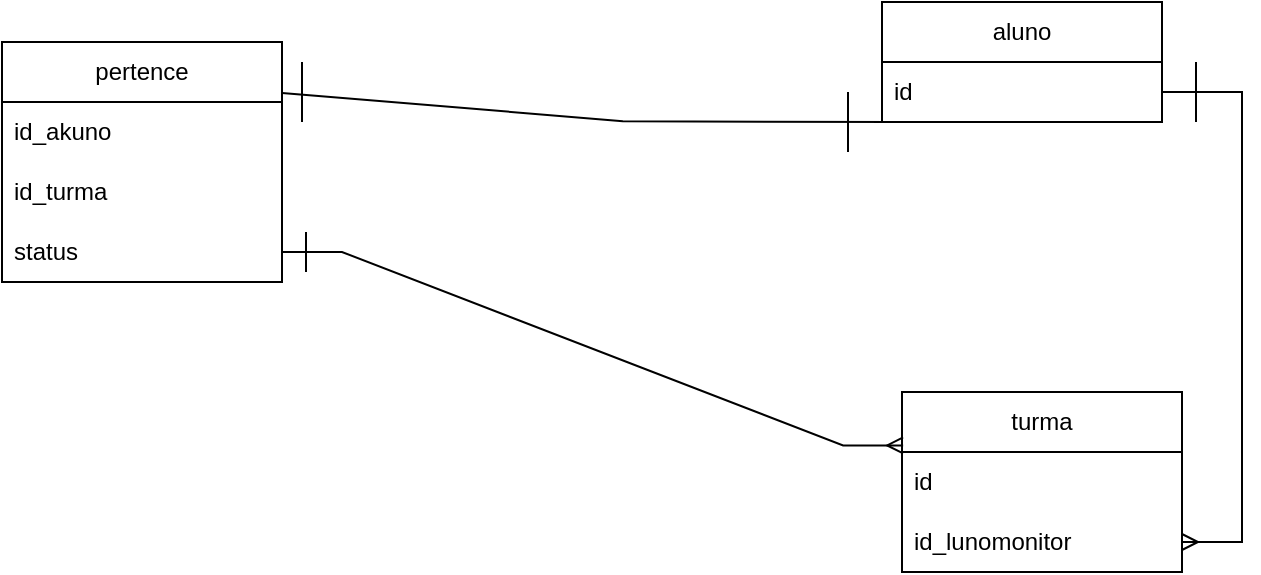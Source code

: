 <mxfile version="21.7.2" type="github">
  <diagram name="Página-1" id="yLKyXRVaQARtQDt3BFKv">
    <mxGraphModel dx="1444" dy="711" grid="1" gridSize="10" guides="1" tooltips="1" connect="1" arrows="1" fold="1" page="1" pageScale="1" pageWidth="827" pageHeight="1169" math="0" shadow="0">
      <root>
        <mxCell id="0" />
        <mxCell id="1" parent="0" />
        <mxCell id="armCSrOtknYW9dTUef5c-5" value="aluno" style="swimlane;fontStyle=0;childLayout=stackLayout;horizontal=1;startSize=30;horizontalStack=0;resizeParent=1;resizeParentMax=0;resizeLast=0;collapsible=1;marginBottom=0;whiteSpace=wrap;html=1;" vertex="1" parent="1">
          <mxGeometry x="480" y="220" width="140" height="60" as="geometry" />
        </mxCell>
        <mxCell id="armCSrOtknYW9dTUef5c-6" value="id" style="text;strokeColor=none;fillColor=none;align=left;verticalAlign=middle;spacingLeft=4;spacingRight=4;overflow=hidden;points=[[0,0.5],[1,0.5]];portConstraint=eastwest;rotatable=0;whiteSpace=wrap;html=1;" vertex="1" parent="armCSrOtknYW9dTUef5c-5">
          <mxGeometry y="30" width="140" height="30" as="geometry" />
        </mxCell>
        <mxCell id="armCSrOtknYW9dTUef5c-9" value="&lt;div&gt;pertence&lt;/div&gt;" style="swimlane;fontStyle=0;childLayout=stackLayout;horizontal=1;startSize=30;horizontalStack=0;resizeParent=1;resizeParentMax=0;resizeLast=0;collapsible=1;marginBottom=0;whiteSpace=wrap;html=1;strokeColor=default;fontFamily=Helvetica;fontSize=12;fontColor=default;fillColor=default;" vertex="1" parent="1">
          <mxGeometry x="40" y="240" width="140" height="120" as="geometry" />
        </mxCell>
        <mxCell id="armCSrOtknYW9dTUef5c-10" value="id_akuno" style="text;strokeColor=none;fillColor=none;align=left;verticalAlign=middle;spacingLeft=4;spacingRight=4;overflow=hidden;points=[[0,0.5],[1,0.5]];portConstraint=eastwest;rotatable=0;whiteSpace=wrap;html=1;fontSize=12;fontFamily=Helvetica;fontColor=default;" vertex="1" parent="armCSrOtknYW9dTUef5c-9">
          <mxGeometry y="30" width="140" height="30" as="geometry" />
        </mxCell>
        <mxCell id="armCSrOtknYW9dTUef5c-11" value="id_turma" style="text;strokeColor=none;fillColor=none;align=left;verticalAlign=middle;spacingLeft=4;spacingRight=4;overflow=hidden;points=[[0,0.5],[1,0.5]];portConstraint=eastwest;rotatable=0;whiteSpace=wrap;html=1;fontSize=12;fontFamily=Helvetica;fontColor=default;" vertex="1" parent="armCSrOtknYW9dTUef5c-9">
          <mxGeometry y="60" width="140" height="30" as="geometry" />
        </mxCell>
        <mxCell id="armCSrOtknYW9dTUef5c-12" value="status" style="text;strokeColor=none;fillColor=none;align=left;verticalAlign=middle;spacingLeft=4;spacingRight=4;overflow=hidden;points=[[0,0.5],[1,0.5]];portConstraint=eastwest;rotatable=0;whiteSpace=wrap;html=1;fontSize=12;fontFamily=Helvetica;fontColor=default;" vertex="1" parent="armCSrOtknYW9dTUef5c-9">
          <mxGeometry y="90" width="140" height="30" as="geometry" />
        </mxCell>
        <mxCell id="armCSrOtknYW9dTUef5c-13" value="turma" style="swimlane;fontStyle=0;childLayout=stackLayout;horizontal=1;startSize=30;horizontalStack=0;resizeParent=1;resizeParentMax=0;resizeLast=0;collapsible=1;marginBottom=0;whiteSpace=wrap;html=1;strokeColor=default;fontFamily=Helvetica;fontSize=12;fontColor=default;fillColor=default;" vertex="1" parent="1">
          <mxGeometry x="490" y="415" width="140" height="90" as="geometry" />
        </mxCell>
        <mxCell id="armCSrOtknYW9dTUef5c-14" value="id" style="text;strokeColor=none;fillColor=none;align=left;verticalAlign=middle;spacingLeft=4;spacingRight=4;overflow=hidden;points=[[0,0.5],[1,0.5]];portConstraint=eastwest;rotatable=0;whiteSpace=wrap;html=1;fontSize=12;fontFamily=Helvetica;fontColor=default;" vertex="1" parent="armCSrOtknYW9dTUef5c-13">
          <mxGeometry y="30" width="140" height="30" as="geometry" />
        </mxCell>
        <mxCell id="armCSrOtknYW9dTUef5c-15" value="id_lunomonitor" style="text;strokeColor=none;fillColor=none;align=left;verticalAlign=middle;spacingLeft=4;spacingRight=4;overflow=hidden;points=[[0,0.5],[1,0.5]];portConstraint=eastwest;rotatable=0;whiteSpace=wrap;html=1;fontSize=12;fontFamily=Helvetica;fontColor=default;" vertex="1" parent="armCSrOtknYW9dTUef5c-13">
          <mxGeometry y="60" width="140" height="30" as="geometry" />
        </mxCell>
        <mxCell id="armCSrOtknYW9dTUef5c-23" value="" style="edgeStyle=entityRelationEdgeStyle;fontSize=12;html=1;endArrow=ERmany;rounded=0;labelBackgroundColor=default;strokeColor=default;fontFamily=Helvetica;fontColor=default;startSize=30;shape=connector;exitX=1;exitY=0.5;exitDx=0;exitDy=0;entryX=0.004;entryY=-0.109;entryDx=0;entryDy=0;entryPerimeter=0;" edge="1" parent="1" source="armCSrOtknYW9dTUef5c-12" target="armCSrOtknYW9dTUef5c-14">
          <mxGeometry width="100" height="100" relative="1" as="geometry">
            <mxPoint x="180.0" y="390.0" as="sourcePoint" />
            <mxPoint x="386.72" y="437.83" as="targetPoint" />
            <Array as="points">
              <mxPoint x="179.72" y="432.83" />
              <mxPoint x="186.72" y="472.83" />
            </Array>
          </mxGeometry>
        </mxCell>
        <mxCell id="armCSrOtknYW9dTUef5c-25" value="" style="endArrow=none;html=1;rounded=0;labelBackgroundColor=default;strokeColor=default;fontFamily=Helvetica;fontSize=12;fontColor=default;startSize=30;shape=connector;" edge="1" parent="1">
          <mxGeometry width="50" height="50" relative="1" as="geometry">
            <mxPoint x="192" y="355" as="sourcePoint" />
            <mxPoint x="192" y="335" as="targetPoint" />
            <Array as="points">
              <mxPoint x="192" y="345" />
            </Array>
          </mxGeometry>
        </mxCell>
        <mxCell id="armCSrOtknYW9dTUef5c-26" value="" style="endArrow=none;html=1;rounded=0;labelBackgroundColor=default;strokeColor=default;fontFamily=Helvetica;fontSize=12;fontColor=default;startSize=30;shape=connector;entryX=0.036;entryY=1.179;entryDx=0;entryDy=0;entryPerimeter=0;exitX=0.997;exitY=0.027;exitDx=0;exitDy=0;exitPerimeter=0;" edge="1" parent="1">
          <mxGeometry width="50" height="50" relative="1" as="geometry">
            <mxPoint x="180.0" y="265.44" as="sourcePoint" />
            <mxPoint x="485.46" y="280" as="targetPoint" />
            <Array as="points">
              <mxPoint x="350.42" y="279.63" />
            </Array>
          </mxGeometry>
        </mxCell>
        <mxCell id="armCSrOtknYW9dTUef5c-27" value="" style="endArrow=none;html=1;rounded=0;labelBackgroundColor=default;strokeColor=default;fontFamily=Helvetica;fontSize=12;fontColor=default;startSize=30;shape=connector;" edge="1" parent="1">
          <mxGeometry width="50" height="50" relative="1" as="geometry">
            <mxPoint x="190" y="280" as="sourcePoint" />
            <mxPoint x="190" y="250" as="targetPoint" />
          </mxGeometry>
        </mxCell>
        <mxCell id="armCSrOtknYW9dTUef5c-28" value="" style="endArrow=none;html=1;rounded=0;labelBackgroundColor=default;strokeColor=default;fontFamily=Helvetica;fontSize=12;fontColor=default;startSize=30;shape=connector;" edge="1" parent="1">
          <mxGeometry width="50" height="50" relative="1" as="geometry">
            <mxPoint x="463" y="295" as="sourcePoint" />
            <mxPoint x="463" y="265" as="targetPoint" />
          </mxGeometry>
        </mxCell>
        <mxCell id="armCSrOtknYW9dTUef5c-29" value="" style="edgeStyle=entityRelationEdgeStyle;fontSize=12;html=1;endArrow=ERmany;rounded=0;labelBackgroundColor=default;strokeColor=default;fontFamily=Helvetica;fontColor=default;startSize=30;shape=connector;exitX=1;exitY=0.5;exitDx=0;exitDy=0;" edge="1" parent="1" source="armCSrOtknYW9dTUef5c-6" target="armCSrOtknYW9dTUef5c-15">
          <mxGeometry width="100" height="100" relative="1" as="geometry">
            <mxPoint x="284" y="354" as="sourcePoint" />
            <mxPoint x="595" y="451" as="targetPoint" />
            <Array as="points">
              <mxPoint x="283.72" y="441.83" />
              <mxPoint x="290.72" y="481.83" />
            </Array>
          </mxGeometry>
        </mxCell>
        <mxCell id="armCSrOtknYW9dTUef5c-30" value="" style="endArrow=none;html=1;rounded=0;labelBackgroundColor=default;strokeColor=default;fontFamily=Helvetica;fontSize=12;fontColor=default;startSize=30;shape=connector;" edge="1" parent="1">
          <mxGeometry width="50" height="50" relative="1" as="geometry">
            <mxPoint x="637" y="280" as="sourcePoint" />
            <mxPoint x="637" y="250" as="targetPoint" />
          </mxGeometry>
        </mxCell>
      </root>
    </mxGraphModel>
  </diagram>
</mxfile>
